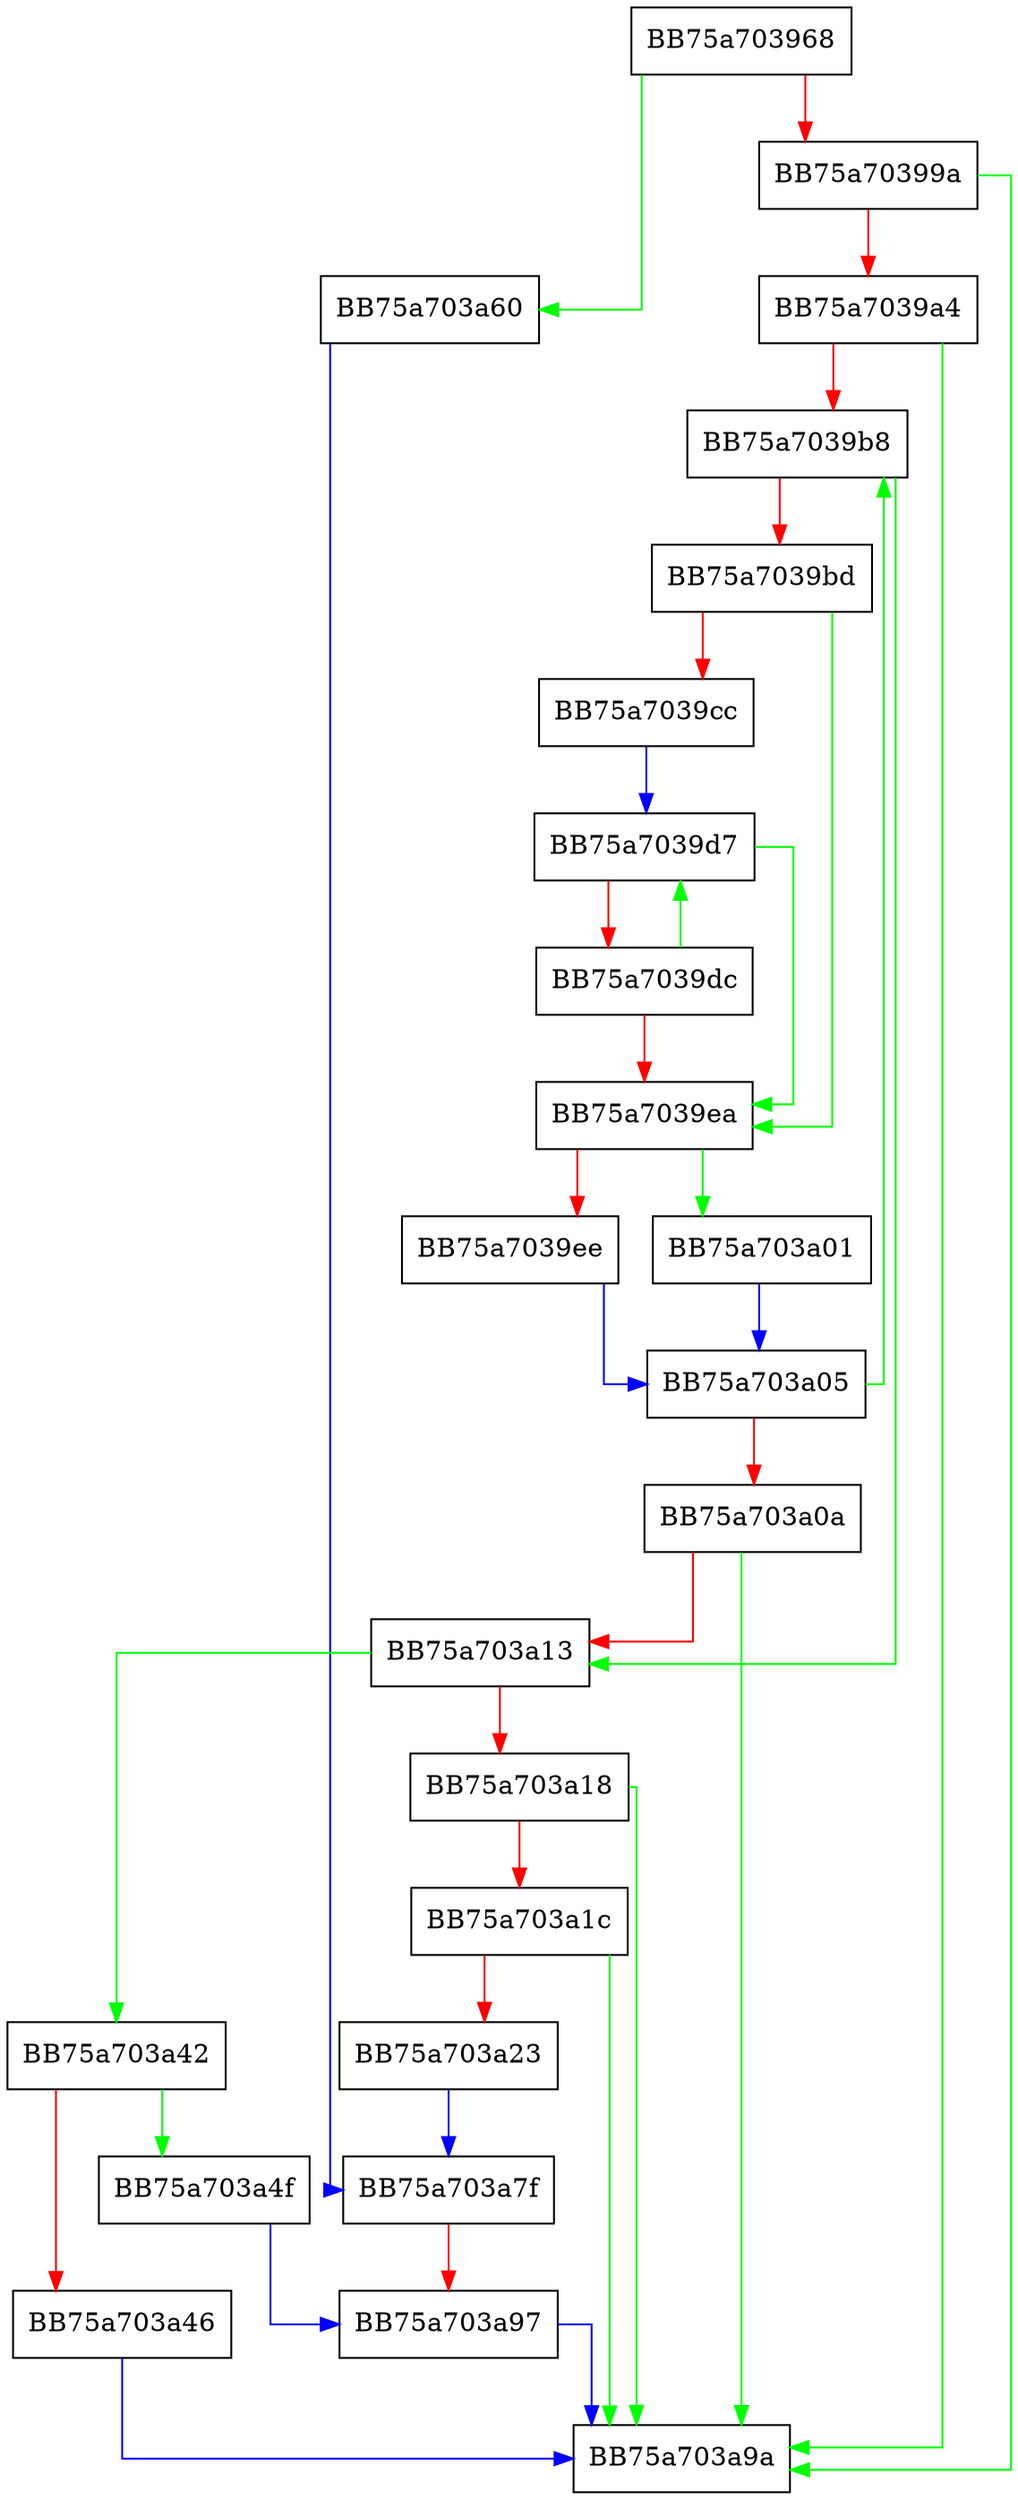 digraph columnTypeImpl {
  node [shape="box"];
  graph [splines=ortho];
  BB75a703968 -> BB75a703a60 [color="green"];
  BB75a703968 -> BB75a70399a [color="red"];
  BB75a70399a -> BB75a703a9a [color="green"];
  BB75a70399a -> BB75a7039a4 [color="red"];
  BB75a7039a4 -> BB75a703a9a [color="green"];
  BB75a7039a4 -> BB75a7039b8 [color="red"];
  BB75a7039b8 -> BB75a703a13 [color="green"];
  BB75a7039b8 -> BB75a7039bd [color="red"];
  BB75a7039bd -> BB75a7039ea [color="green"];
  BB75a7039bd -> BB75a7039cc [color="red"];
  BB75a7039cc -> BB75a7039d7 [color="blue"];
  BB75a7039d7 -> BB75a7039ea [color="green"];
  BB75a7039d7 -> BB75a7039dc [color="red"];
  BB75a7039dc -> BB75a7039d7 [color="green"];
  BB75a7039dc -> BB75a7039ea [color="red"];
  BB75a7039ea -> BB75a703a01 [color="green"];
  BB75a7039ea -> BB75a7039ee [color="red"];
  BB75a7039ee -> BB75a703a05 [color="blue"];
  BB75a703a01 -> BB75a703a05 [color="blue"];
  BB75a703a05 -> BB75a7039b8 [color="green"];
  BB75a703a05 -> BB75a703a0a [color="red"];
  BB75a703a0a -> BB75a703a9a [color="green"];
  BB75a703a0a -> BB75a703a13 [color="red"];
  BB75a703a13 -> BB75a703a42 [color="green"];
  BB75a703a13 -> BB75a703a18 [color="red"];
  BB75a703a18 -> BB75a703a9a [color="green"];
  BB75a703a18 -> BB75a703a1c [color="red"];
  BB75a703a1c -> BB75a703a9a [color="green"];
  BB75a703a1c -> BB75a703a23 [color="red"];
  BB75a703a23 -> BB75a703a7f [color="blue"];
  BB75a703a42 -> BB75a703a4f [color="green"];
  BB75a703a42 -> BB75a703a46 [color="red"];
  BB75a703a46 -> BB75a703a9a [color="blue"];
  BB75a703a4f -> BB75a703a97 [color="blue"];
  BB75a703a60 -> BB75a703a7f [color="blue"];
  BB75a703a7f -> BB75a703a97 [color="red"];
  BB75a703a97 -> BB75a703a9a [color="blue"];
}
